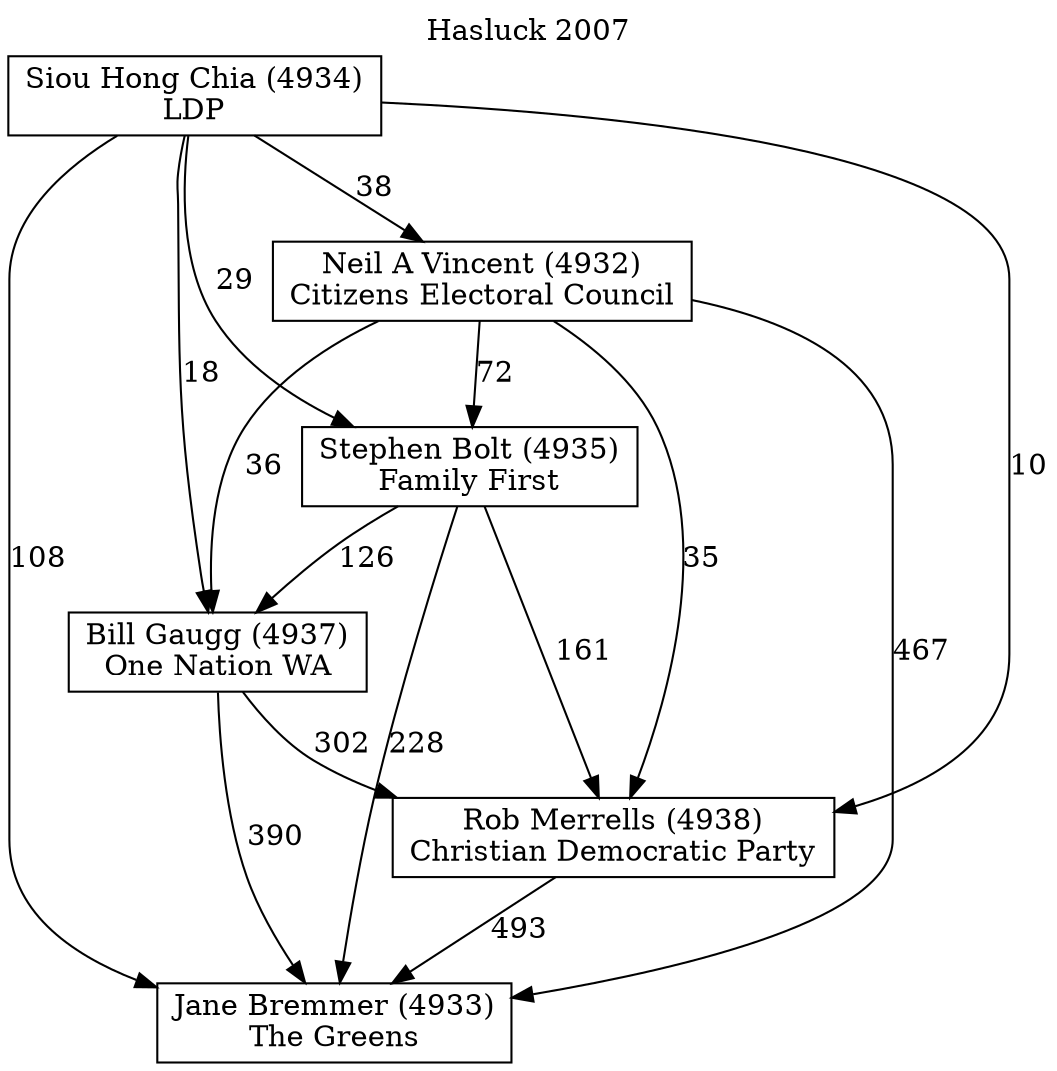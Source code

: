 // House preference flow
digraph "Jane Bremmer (4933)_Hasluck_2007" {
	graph [label="Hasluck 2007" labelloc=t mclimit=10]
	node [shape=box]
	"Jane Bremmer (4933)" [label="Jane Bremmer (4933)
The Greens"]
	"Rob Merrells (4938)" [label="Rob Merrells (4938)
Christian Democratic Party"]
	"Bill Gaugg (4937)" [label="Bill Gaugg (4937)
One Nation WA"]
	"Stephen Bolt (4935)" [label="Stephen Bolt (4935)
Family First"]
	"Neil A Vincent (4932)" [label="Neil A Vincent (4932)
Citizens Electoral Council"]
	"Siou Hong Chia (4934)" [label="Siou Hong Chia (4934)
LDP"]
	"Jane Bremmer (4933)" [label="Jane Bremmer (4933)
The Greens"]
	"Bill Gaugg (4937)" [label="Bill Gaugg (4937)
One Nation WA"]
	"Stephen Bolt (4935)" [label="Stephen Bolt (4935)
Family First"]
	"Neil A Vincent (4932)" [label="Neil A Vincent (4932)
Citizens Electoral Council"]
	"Siou Hong Chia (4934)" [label="Siou Hong Chia (4934)
LDP"]
	"Jane Bremmer (4933)" [label="Jane Bremmer (4933)
The Greens"]
	"Stephen Bolt (4935)" [label="Stephen Bolt (4935)
Family First"]
	"Neil A Vincent (4932)" [label="Neil A Vincent (4932)
Citizens Electoral Council"]
	"Siou Hong Chia (4934)" [label="Siou Hong Chia (4934)
LDP"]
	"Jane Bremmer (4933)" [label="Jane Bremmer (4933)
The Greens"]
	"Neil A Vincent (4932)" [label="Neil A Vincent (4932)
Citizens Electoral Council"]
	"Siou Hong Chia (4934)" [label="Siou Hong Chia (4934)
LDP"]
	"Jane Bremmer (4933)" [label="Jane Bremmer (4933)
The Greens"]
	"Siou Hong Chia (4934)" [label="Siou Hong Chia (4934)
LDP"]
	"Siou Hong Chia (4934)" [label="Siou Hong Chia (4934)
LDP"]
	"Neil A Vincent (4932)" [label="Neil A Vincent (4932)
Citizens Electoral Council"]
	"Siou Hong Chia (4934)" [label="Siou Hong Chia (4934)
LDP"]
	"Siou Hong Chia (4934)" [label="Siou Hong Chia (4934)
LDP"]
	"Stephen Bolt (4935)" [label="Stephen Bolt (4935)
Family First"]
	"Neil A Vincent (4932)" [label="Neil A Vincent (4932)
Citizens Electoral Council"]
	"Siou Hong Chia (4934)" [label="Siou Hong Chia (4934)
LDP"]
	"Stephen Bolt (4935)" [label="Stephen Bolt (4935)
Family First"]
	"Siou Hong Chia (4934)" [label="Siou Hong Chia (4934)
LDP"]
	"Siou Hong Chia (4934)" [label="Siou Hong Chia (4934)
LDP"]
	"Neil A Vincent (4932)" [label="Neil A Vincent (4932)
Citizens Electoral Council"]
	"Siou Hong Chia (4934)" [label="Siou Hong Chia (4934)
LDP"]
	"Siou Hong Chia (4934)" [label="Siou Hong Chia (4934)
LDP"]
	"Bill Gaugg (4937)" [label="Bill Gaugg (4937)
One Nation WA"]
	"Stephen Bolt (4935)" [label="Stephen Bolt (4935)
Family First"]
	"Neil A Vincent (4932)" [label="Neil A Vincent (4932)
Citizens Electoral Council"]
	"Siou Hong Chia (4934)" [label="Siou Hong Chia (4934)
LDP"]
	"Bill Gaugg (4937)" [label="Bill Gaugg (4937)
One Nation WA"]
	"Neil A Vincent (4932)" [label="Neil A Vincent (4932)
Citizens Electoral Council"]
	"Siou Hong Chia (4934)" [label="Siou Hong Chia (4934)
LDP"]
	"Bill Gaugg (4937)" [label="Bill Gaugg (4937)
One Nation WA"]
	"Siou Hong Chia (4934)" [label="Siou Hong Chia (4934)
LDP"]
	"Siou Hong Chia (4934)" [label="Siou Hong Chia (4934)
LDP"]
	"Neil A Vincent (4932)" [label="Neil A Vincent (4932)
Citizens Electoral Council"]
	"Siou Hong Chia (4934)" [label="Siou Hong Chia (4934)
LDP"]
	"Siou Hong Chia (4934)" [label="Siou Hong Chia (4934)
LDP"]
	"Stephen Bolt (4935)" [label="Stephen Bolt (4935)
Family First"]
	"Neil A Vincent (4932)" [label="Neil A Vincent (4932)
Citizens Electoral Council"]
	"Siou Hong Chia (4934)" [label="Siou Hong Chia (4934)
LDP"]
	"Stephen Bolt (4935)" [label="Stephen Bolt (4935)
Family First"]
	"Siou Hong Chia (4934)" [label="Siou Hong Chia (4934)
LDP"]
	"Siou Hong Chia (4934)" [label="Siou Hong Chia (4934)
LDP"]
	"Neil A Vincent (4932)" [label="Neil A Vincent (4932)
Citizens Electoral Council"]
	"Siou Hong Chia (4934)" [label="Siou Hong Chia (4934)
LDP"]
	"Siou Hong Chia (4934)" [label="Siou Hong Chia (4934)
LDP"]
	"Rob Merrells (4938)" [label="Rob Merrells (4938)
Christian Democratic Party"]
	"Bill Gaugg (4937)" [label="Bill Gaugg (4937)
One Nation WA"]
	"Stephen Bolt (4935)" [label="Stephen Bolt (4935)
Family First"]
	"Neil A Vincent (4932)" [label="Neil A Vincent (4932)
Citizens Electoral Council"]
	"Siou Hong Chia (4934)" [label="Siou Hong Chia (4934)
LDP"]
	"Rob Merrells (4938)" [label="Rob Merrells (4938)
Christian Democratic Party"]
	"Stephen Bolt (4935)" [label="Stephen Bolt (4935)
Family First"]
	"Neil A Vincent (4932)" [label="Neil A Vincent (4932)
Citizens Electoral Council"]
	"Siou Hong Chia (4934)" [label="Siou Hong Chia (4934)
LDP"]
	"Rob Merrells (4938)" [label="Rob Merrells (4938)
Christian Democratic Party"]
	"Neil A Vincent (4932)" [label="Neil A Vincent (4932)
Citizens Electoral Council"]
	"Siou Hong Chia (4934)" [label="Siou Hong Chia (4934)
LDP"]
	"Rob Merrells (4938)" [label="Rob Merrells (4938)
Christian Democratic Party"]
	"Siou Hong Chia (4934)" [label="Siou Hong Chia (4934)
LDP"]
	"Siou Hong Chia (4934)" [label="Siou Hong Chia (4934)
LDP"]
	"Neil A Vincent (4932)" [label="Neil A Vincent (4932)
Citizens Electoral Council"]
	"Siou Hong Chia (4934)" [label="Siou Hong Chia (4934)
LDP"]
	"Siou Hong Chia (4934)" [label="Siou Hong Chia (4934)
LDP"]
	"Stephen Bolt (4935)" [label="Stephen Bolt (4935)
Family First"]
	"Neil A Vincent (4932)" [label="Neil A Vincent (4932)
Citizens Electoral Council"]
	"Siou Hong Chia (4934)" [label="Siou Hong Chia (4934)
LDP"]
	"Stephen Bolt (4935)" [label="Stephen Bolt (4935)
Family First"]
	"Siou Hong Chia (4934)" [label="Siou Hong Chia (4934)
LDP"]
	"Siou Hong Chia (4934)" [label="Siou Hong Chia (4934)
LDP"]
	"Neil A Vincent (4932)" [label="Neil A Vincent (4932)
Citizens Electoral Council"]
	"Siou Hong Chia (4934)" [label="Siou Hong Chia (4934)
LDP"]
	"Siou Hong Chia (4934)" [label="Siou Hong Chia (4934)
LDP"]
	"Bill Gaugg (4937)" [label="Bill Gaugg (4937)
One Nation WA"]
	"Stephen Bolt (4935)" [label="Stephen Bolt (4935)
Family First"]
	"Neil A Vincent (4932)" [label="Neil A Vincent (4932)
Citizens Electoral Council"]
	"Siou Hong Chia (4934)" [label="Siou Hong Chia (4934)
LDP"]
	"Bill Gaugg (4937)" [label="Bill Gaugg (4937)
One Nation WA"]
	"Neil A Vincent (4932)" [label="Neil A Vincent (4932)
Citizens Electoral Council"]
	"Siou Hong Chia (4934)" [label="Siou Hong Chia (4934)
LDP"]
	"Bill Gaugg (4937)" [label="Bill Gaugg (4937)
One Nation WA"]
	"Siou Hong Chia (4934)" [label="Siou Hong Chia (4934)
LDP"]
	"Siou Hong Chia (4934)" [label="Siou Hong Chia (4934)
LDP"]
	"Neil A Vincent (4932)" [label="Neil A Vincent (4932)
Citizens Electoral Council"]
	"Siou Hong Chia (4934)" [label="Siou Hong Chia (4934)
LDP"]
	"Siou Hong Chia (4934)" [label="Siou Hong Chia (4934)
LDP"]
	"Stephen Bolt (4935)" [label="Stephen Bolt (4935)
Family First"]
	"Neil A Vincent (4932)" [label="Neil A Vincent (4932)
Citizens Electoral Council"]
	"Siou Hong Chia (4934)" [label="Siou Hong Chia (4934)
LDP"]
	"Stephen Bolt (4935)" [label="Stephen Bolt (4935)
Family First"]
	"Siou Hong Chia (4934)" [label="Siou Hong Chia (4934)
LDP"]
	"Siou Hong Chia (4934)" [label="Siou Hong Chia (4934)
LDP"]
	"Neil A Vincent (4932)" [label="Neil A Vincent (4932)
Citizens Electoral Council"]
	"Siou Hong Chia (4934)" [label="Siou Hong Chia (4934)
LDP"]
	"Siou Hong Chia (4934)" [label="Siou Hong Chia (4934)
LDP"]
	"Rob Merrells (4938)" -> "Jane Bremmer (4933)" [label=493]
	"Bill Gaugg (4937)" -> "Rob Merrells (4938)" [label=302]
	"Stephen Bolt (4935)" -> "Bill Gaugg (4937)" [label=126]
	"Neil A Vincent (4932)" -> "Stephen Bolt (4935)" [label=72]
	"Siou Hong Chia (4934)" -> "Neil A Vincent (4932)" [label=38]
	"Bill Gaugg (4937)" -> "Jane Bremmer (4933)" [label=390]
	"Stephen Bolt (4935)" -> "Jane Bremmer (4933)" [label=228]
	"Neil A Vincent (4932)" -> "Jane Bremmer (4933)" [label=467]
	"Siou Hong Chia (4934)" -> "Jane Bremmer (4933)" [label=108]
	"Siou Hong Chia (4934)" -> "Stephen Bolt (4935)" [label=29]
	"Neil A Vincent (4932)" -> "Bill Gaugg (4937)" [label=36]
	"Siou Hong Chia (4934)" -> "Bill Gaugg (4937)" [label=18]
	"Stephen Bolt (4935)" -> "Rob Merrells (4938)" [label=161]
	"Neil A Vincent (4932)" -> "Rob Merrells (4938)" [label=35]
	"Siou Hong Chia (4934)" -> "Rob Merrells (4938)" [label=10]
}
